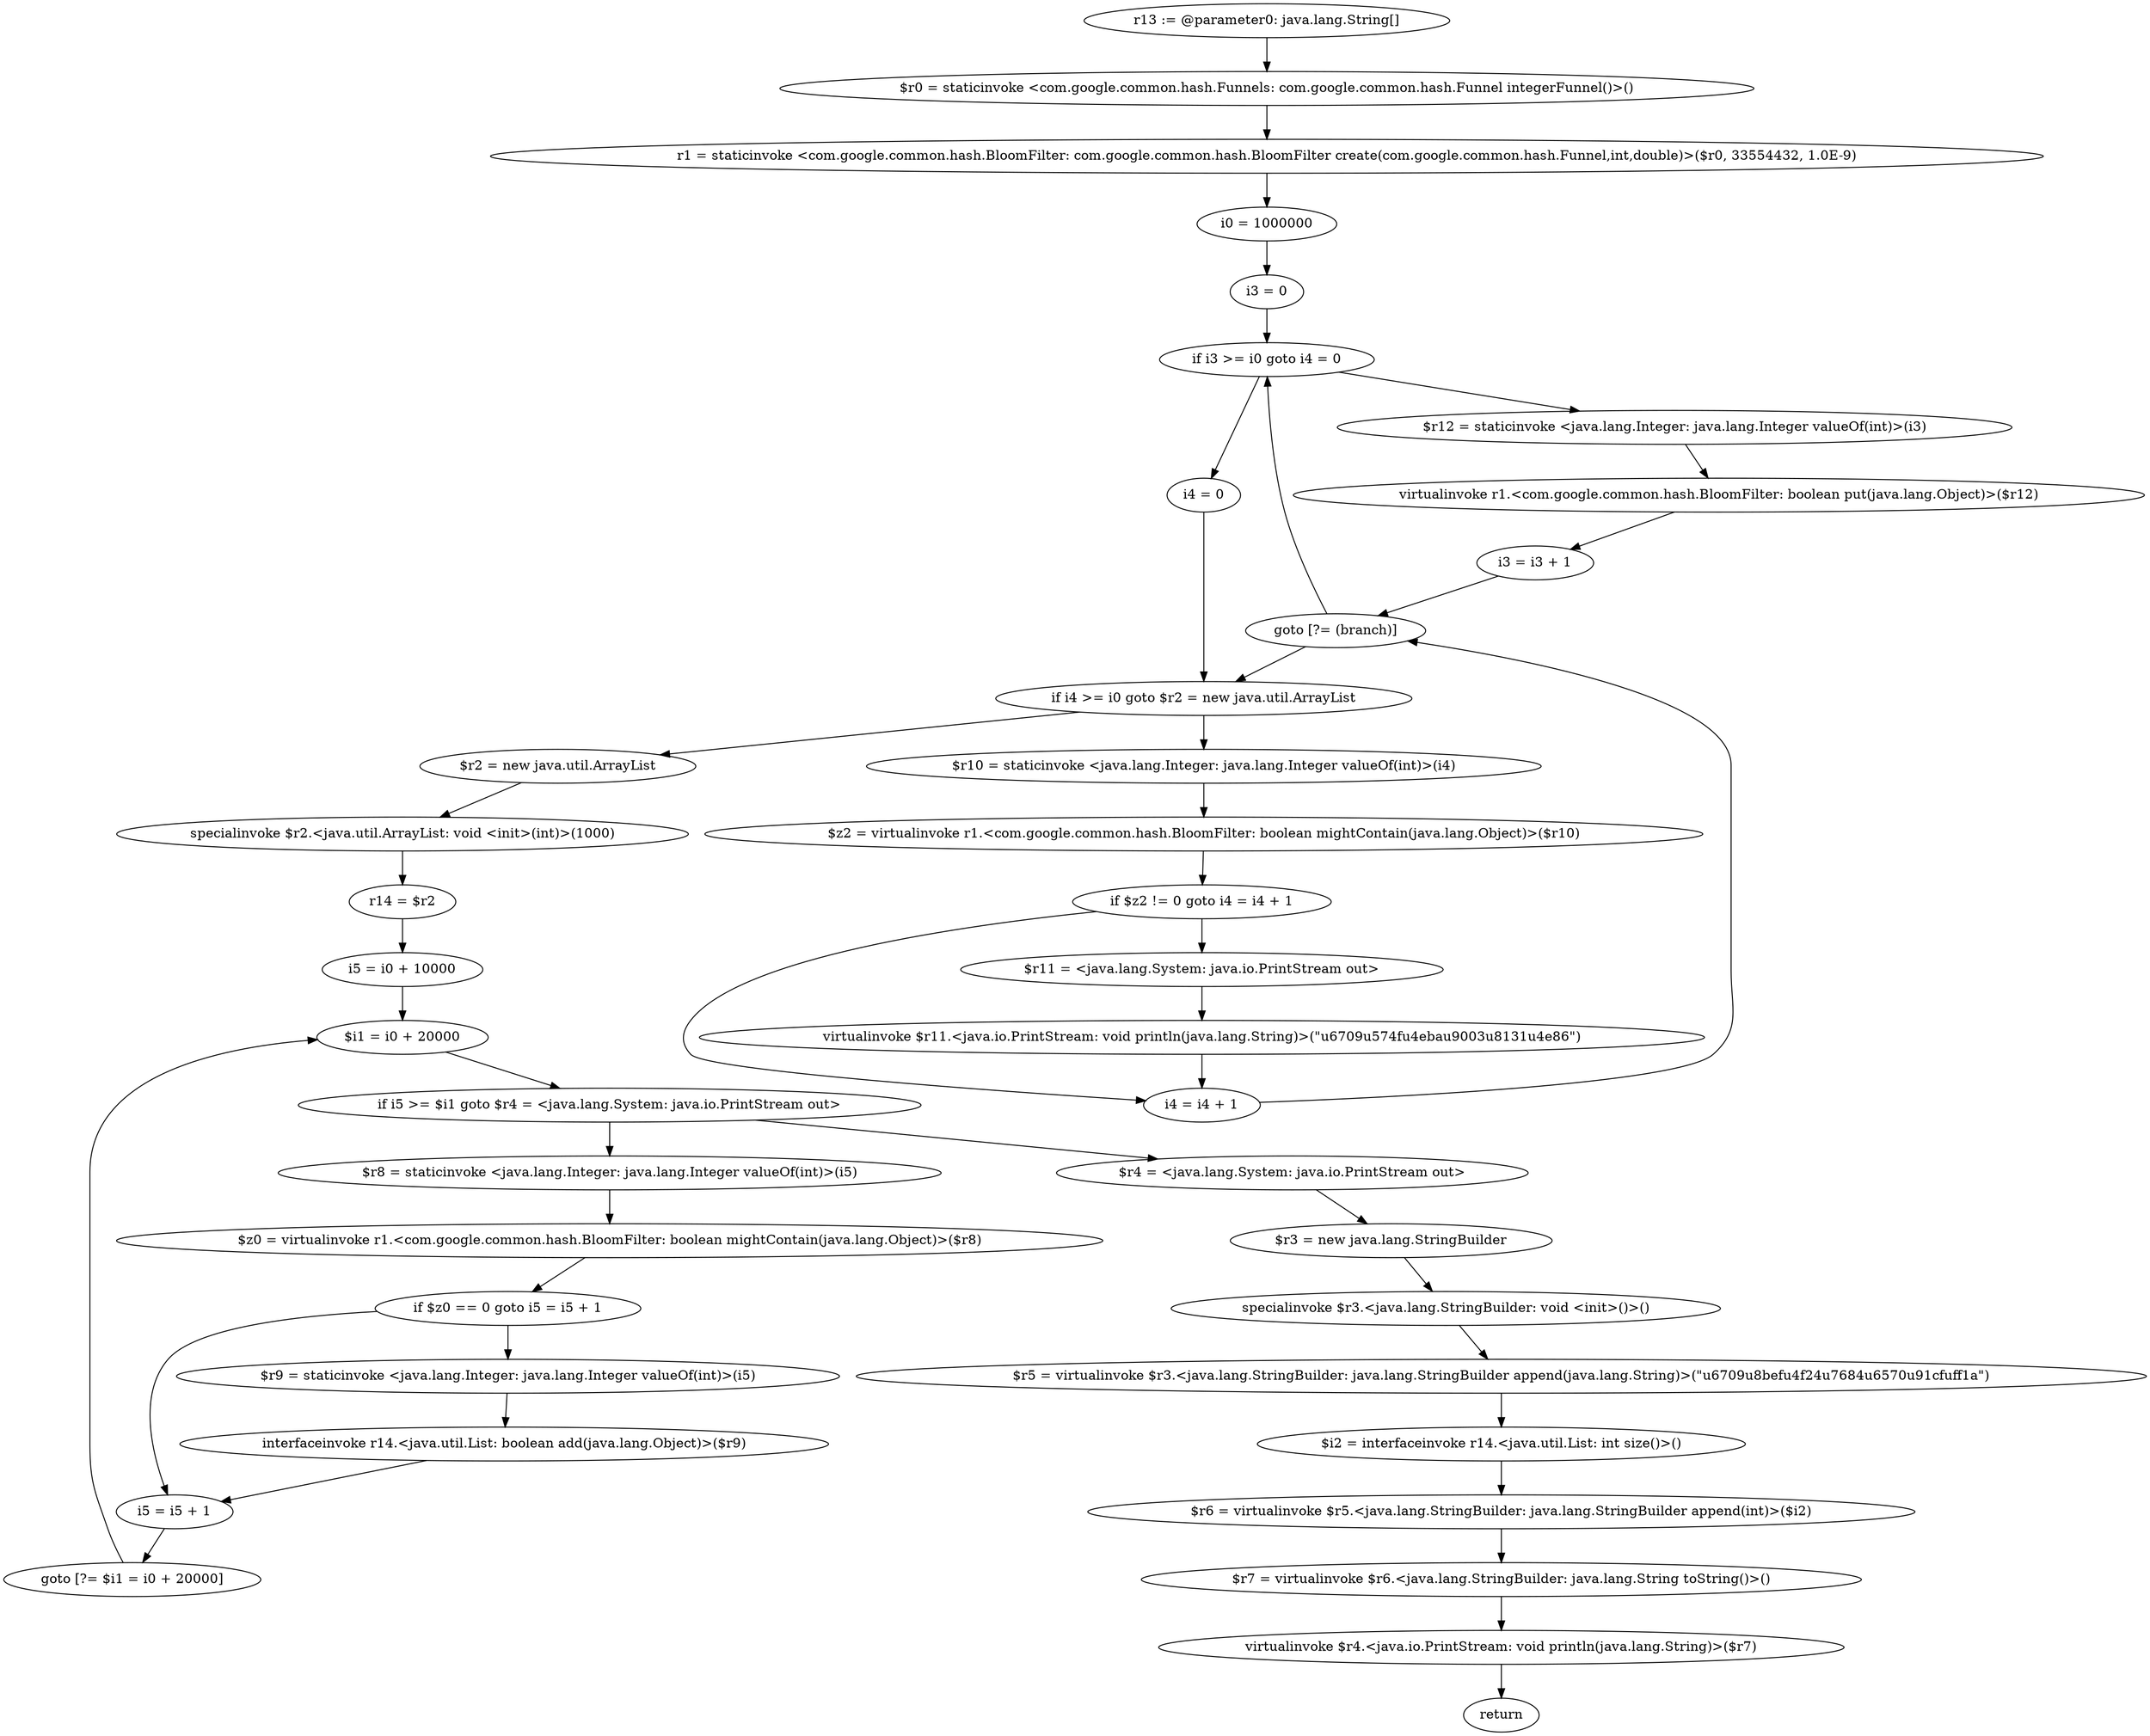 digraph "unitGraph" {
    "r13 := @parameter0: java.lang.String[]"
    "$r0 = staticinvoke <com.google.common.hash.Funnels: com.google.common.hash.Funnel integerFunnel()>()"
    "r1 = staticinvoke <com.google.common.hash.BloomFilter: com.google.common.hash.BloomFilter create(com.google.common.hash.Funnel,int,double)>($r0, 33554432, 1.0E-9)"
    "i0 = 1000000"
    "i3 = 0"
    "if i3 >= i0 goto i4 = 0"
    "$r12 = staticinvoke <java.lang.Integer: java.lang.Integer valueOf(int)>(i3)"
    "virtualinvoke r1.<com.google.common.hash.BloomFilter: boolean put(java.lang.Object)>($r12)"
    "i3 = i3 + 1"
    "goto [?= (branch)]"
    "i4 = 0"
    "if i4 >= i0 goto $r2 = new java.util.ArrayList"
    "$r10 = staticinvoke <java.lang.Integer: java.lang.Integer valueOf(int)>(i4)"
    "$z2 = virtualinvoke r1.<com.google.common.hash.BloomFilter: boolean mightContain(java.lang.Object)>($r10)"
    "if $z2 != 0 goto i4 = i4 + 1"
    "$r11 = <java.lang.System: java.io.PrintStream out>"
    "virtualinvoke $r11.<java.io.PrintStream: void println(java.lang.String)>(\"\u6709\u574f\u4eba\u9003\u8131\u4e86\")"
    "i4 = i4 + 1"
    "$r2 = new java.util.ArrayList"
    "specialinvoke $r2.<java.util.ArrayList: void <init>(int)>(1000)"
    "r14 = $r2"
    "i5 = i0 + 10000"
    "$i1 = i0 + 20000"
    "if i5 >= $i1 goto $r4 = <java.lang.System: java.io.PrintStream out>"
    "$r8 = staticinvoke <java.lang.Integer: java.lang.Integer valueOf(int)>(i5)"
    "$z0 = virtualinvoke r1.<com.google.common.hash.BloomFilter: boolean mightContain(java.lang.Object)>($r8)"
    "if $z0 == 0 goto i5 = i5 + 1"
    "$r9 = staticinvoke <java.lang.Integer: java.lang.Integer valueOf(int)>(i5)"
    "interfaceinvoke r14.<java.util.List: boolean add(java.lang.Object)>($r9)"
    "i5 = i5 + 1"
    "goto [?= $i1 = i0 + 20000]"
    "$r4 = <java.lang.System: java.io.PrintStream out>"
    "$r3 = new java.lang.StringBuilder"
    "specialinvoke $r3.<java.lang.StringBuilder: void <init>()>()"
    "$r5 = virtualinvoke $r3.<java.lang.StringBuilder: java.lang.StringBuilder append(java.lang.String)>(\"\u6709\u8bef\u4f24\u7684\u6570\u91cf\uff1a\")"
    "$i2 = interfaceinvoke r14.<java.util.List: int size()>()"
    "$r6 = virtualinvoke $r5.<java.lang.StringBuilder: java.lang.StringBuilder append(int)>($i2)"
    "$r7 = virtualinvoke $r6.<java.lang.StringBuilder: java.lang.String toString()>()"
    "virtualinvoke $r4.<java.io.PrintStream: void println(java.lang.String)>($r7)"
    "return"
    "r13 := @parameter0: java.lang.String[]"->"$r0 = staticinvoke <com.google.common.hash.Funnels: com.google.common.hash.Funnel integerFunnel()>()";
    "$r0 = staticinvoke <com.google.common.hash.Funnels: com.google.common.hash.Funnel integerFunnel()>()"->"r1 = staticinvoke <com.google.common.hash.BloomFilter: com.google.common.hash.BloomFilter create(com.google.common.hash.Funnel,int,double)>($r0, 33554432, 1.0E-9)";
    "r1 = staticinvoke <com.google.common.hash.BloomFilter: com.google.common.hash.BloomFilter create(com.google.common.hash.Funnel,int,double)>($r0, 33554432, 1.0E-9)"->"i0 = 1000000";
    "i0 = 1000000"->"i3 = 0";
    "i3 = 0"->"if i3 >= i0 goto i4 = 0";
    "if i3 >= i0 goto i4 = 0"->"$r12 = staticinvoke <java.lang.Integer: java.lang.Integer valueOf(int)>(i3)";
    "if i3 >= i0 goto i4 = 0"->"i4 = 0";
    "$r12 = staticinvoke <java.lang.Integer: java.lang.Integer valueOf(int)>(i3)"->"virtualinvoke r1.<com.google.common.hash.BloomFilter: boolean put(java.lang.Object)>($r12)";
    "virtualinvoke r1.<com.google.common.hash.BloomFilter: boolean put(java.lang.Object)>($r12)"->"i3 = i3 + 1";
    "i3 = i3 + 1"->"goto [?= (branch)]";
    "goto [?= (branch)]"->"if i3 >= i0 goto i4 = 0";
    "i4 = 0"->"if i4 >= i0 goto $r2 = new java.util.ArrayList";
    "if i4 >= i0 goto $r2 = new java.util.ArrayList"->"$r10 = staticinvoke <java.lang.Integer: java.lang.Integer valueOf(int)>(i4)";
    "if i4 >= i0 goto $r2 = new java.util.ArrayList"->"$r2 = new java.util.ArrayList";
    "$r10 = staticinvoke <java.lang.Integer: java.lang.Integer valueOf(int)>(i4)"->"$z2 = virtualinvoke r1.<com.google.common.hash.BloomFilter: boolean mightContain(java.lang.Object)>($r10)";
    "$z2 = virtualinvoke r1.<com.google.common.hash.BloomFilter: boolean mightContain(java.lang.Object)>($r10)"->"if $z2 != 0 goto i4 = i4 + 1";
    "if $z2 != 0 goto i4 = i4 + 1"->"$r11 = <java.lang.System: java.io.PrintStream out>";
    "if $z2 != 0 goto i4 = i4 + 1"->"i4 = i4 + 1";
    "$r11 = <java.lang.System: java.io.PrintStream out>"->"virtualinvoke $r11.<java.io.PrintStream: void println(java.lang.String)>(\"\u6709\u574f\u4eba\u9003\u8131\u4e86\")";
    "virtualinvoke $r11.<java.io.PrintStream: void println(java.lang.String)>(\"\u6709\u574f\u4eba\u9003\u8131\u4e86\")"->"i4 = i4 + 1";
    "i4 = i4 + 1"->"goto [?= (branch)]";
    "goto [?= (branch)]"->"if i4 >= i0 goto $r2 = new java.util.ArrayList";
    "$r2 = new java.util.ArrayList"->"specialinvoke $r2.<java.util.ArrayList: void <init>(int)>(1000)";
    "specialinvoke $r2.<java.util.ArrayList: void <init>(int)>(1000)"->"r14 = $r2";
    "r14 = $r2"->"i5 = i0 + 10000";
    "i5 = i0 + 10000"->"$i1 = i0 + 20000";
    "$i1 = i0 + 20000"->"if i5 >= $i1 goto $r4 = <java.lang.System: java.io.PrintStream out>";
    "if i5 >= $i1 goto $r4 = <java.lang.System: java.io.PrintStream out>"->"$r8 = staticinvoke <java.lang.Integer: java.lang.Integer valueOf(int)>(i5)";
    "if i5 >= $i1 goto $r4 = <java.lang.System: java.io.PrintStream out>"->"$r4 = <java.lang.System: java.io.PrintStream out>";
    "$r8 = staticinvoke <java.lang.Integer: java.lang.Integer valueOf(int)>(i5)"->"$z0 = virtualinvoke r1.<com.google.common.hash.BloomFilter: boolean mightContain(java.lang.Object)>($r8)";
    "$z0 = virtualinvoke r1.<com.google.common.hash.BloomFilter: boolean mightContain(java.lang.Object)>($r8)"->"if $z0 == 0 goto i5 = i5 + 1";
    "if $z0 == 0 goto i5 = i5 + 1"->"$r9 = staticinvoke <java.lang.Integer: java.lang.Integer valueOf(int)>(i5)";
    "if $z0 == 0 goto i5 = i5 + 1"->"i5 = i5 + 1";
    "$r9 = staticinvoke <java.lang.Integer: java.lang.Integer valueOf(int)>(i5)"->"interfaceinvoke r14.<java.util.List: boolean add(java.lang.Object)>($r9)";
    "interfaceinvoke r14.<java.util.List: boolean add(java.lang.Object)>($r9)"->"i5 = i5 + 1";
    "i5 = i5 + 1"->"goto [?= $i1 = i0 + 20000]";
    "goto [?= $i1 = i0 + 20000]"->"$i1 = i0 + 20000";
    "$r4 = <java.lang.System: java.io.PrintStream out>"->"$r3 = new java.lang.StringBuilder";
    "$r3 = new java.lang.StringBuilder"->"specialinvoke $r3.<java.lang.StringBuilder: void <init>()>()";
    "specialinvoke $r3.<java.lang.StringBuilder: void <init>()>()"->"$r5 = virtualinvoke $r3.<java.lang.StringBuilder: java.lang.StringBuilder append(java.lang.String)>(\"\u6709\u8bef\u4f24\u7684\u6570\u91cf\uff1a\")";
    "$r5 = virtualinvoke $r3.<java.lang.StringBuilder: java.lang.StringBuilder append(java.lang.String)>(\"\u6709\u8bef\u4f24\u7684\u6570\u91cf\uff1a\")"->"$i2 = interfaceinvoke r14.<java.util.List: int size()>()";
    "$i2 = interfaceinvoke r14.<java.util.List: int size()>()"->"$r6 = virtualinvoke $r5.<java.lang.StringBuilder: java.lang.StringBuilder append(int)>($i2)";
    "$r6 = virtualinvoke $r5.<java.lang.StringBuilder: java.lang.StringBuilder append(int)>($i2)"->"$r7 = virtualinvoke $r6.<java.lang.StringBuilder: java.lang.String toString()>()";
    "$r7 = virtualinvoke $r6.<java.lang.StringBuilder: java.lang.String toString()>()"->"virtualinvoke $r4.<java.io.PrintStream: void println(java.lang.String)>($r7)";
    "virtualinvoke $r4.<java.io.PrintStream: void println(java.lang.String)>($r7)"->"return";
}
